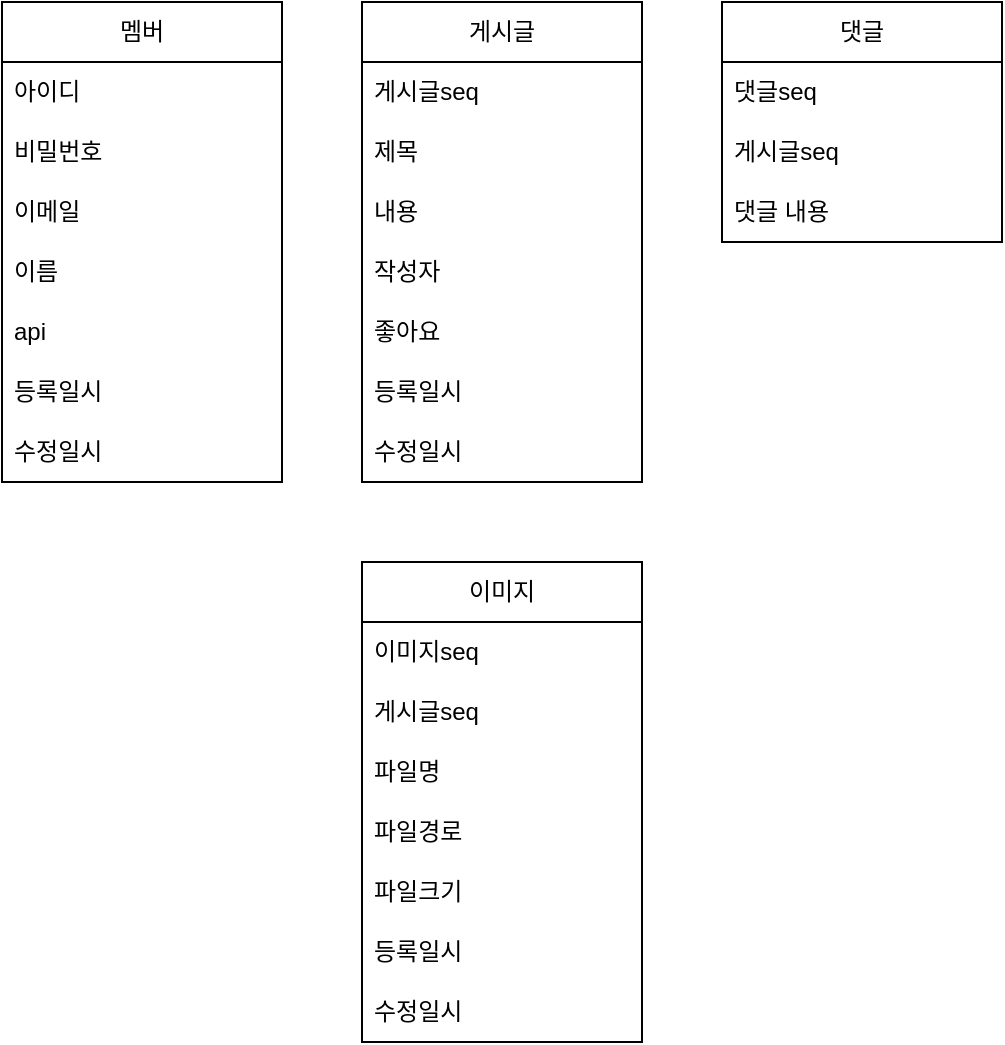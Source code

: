 <mxfile version="23.0.2" type="github">
  <diagram name="페이지-1" id="2DuQdqVIVBDX4o7IVcW_">
    <mxGraphModel dx="1945" dy="897" grid="1" gridSize="10" guides="1" tooltips="1" connect="1" arrows="1" fold="1" page="1" pageScale="1" pageWidth="827" pageHeight="1169" math="0" shadow="0">
      <root>
        <mxCell id="0" />
        <mxCell id="1" parent="0" />
        <mxCell id="RKctJJQrRIoW6dp4YgmE-1" value="멤버" style="swimlane;fontStyle=0;childLayout=stackLayout;horizontal=1;startSize=30;horizontalStack=0;resizeParent=1;resizeParentMax=0;resizeLast=0;collapsible=1;marginBottom=0;whiteSpace=wrap;html=1;" parent="1" vertex="1">
          <mxGeometry x="-570" y="80" width="140" height="240" as="geometry" />
        </mxCell>
        <mxCell id="RKctJJQrRIoW6dp4YgmE-2" value="아이디" style="text;strokeColor=none;fillColor=none;align=left;verticalAlign=middle;spacingLeft=4;spacingRight=4;overflow=hidden;points=[[0,0.5],[1,0.5]];portConstraint=eastwest;rotatable=0;whiteSpace=wrap;html=1;" parent="RKctJJQrRIoW6dp4YgmE-1" vertex="1">
          <mxGeometry y="30" width="140" height="30" as="geometry" />
        </mxCell>
        <mxCell id="RKctJJQrRIoW6dp4YgmE-3" value="비밀번호" style="text;strokeColor=none;fillColor=none;align=left;verticalAlign=middle;spacingLeft=4;spacingRight=4;overflow=hidden;points=[[0,0.5],[1,0.5]];portConstraint=eastwest;rotatable=0;whiteSpace=wrap;html=1;" parent="RKctJJQrRIoW6dp4YgmE-1" vertex="1">
          <mxGeometry y="60" width="140" height="30" as="geometry" />
        </mxCell>
        <mxCell id="RKctJJQrRIoW6dp4YgmE-4" value="이메일" style="text;strokeColor=none;fillColor=none;align=left;verticalAlign=middle;spacingLeft=4;spacingRight=4;overflow=hidden;points=[[0,0.5],[1,0.5]];portConstraint=eastwest;rotatable=0;whiteSpace=wrap;html=1;" parent="RKctJJQrRIoW6dp4YgmE-1" vertex="1">
          <mxGeometry y="90" width="140" height="30" as="geometry" />
        </mxCell>
        <mxCell id="RKctJJQrRIoW6dp4YgmE-10" value="이름" style="text;strokeColor=none;fillColor=none;align=left;verticalAlign=middle;spacingLeft=4;spacingRight=4;overflow=hidden;points=[[0,0.5],[1,0.5]];portConstraint=eastwest;rotatable=0;whiteSpace=wrap;html=1;" parent="RKctJJQrRIoW6dp4YgmE-1" vertex="1">
          <mxGeometry y="120" width="140" height="30" as="geometry" />
        </mxCell>
        <mxCell id="RKctJJQrRIoW6dp4YgmE-9" value="api" style="text;strokeColor=none;fillColor=none;align=left;verticalAlign=middle;spacingLeft=4;spacingRight=4;overflow=hidden;points=[[0,0.5],[1,0.5]];portConstraint=eastwest;rotatable=0;whiteSpace=wrap;html=1;" parent="RKctJJQrRIoW6dp4YgmE-1" vertex="1">
          <mxGeometry y="150" width="140" height="30" as="geometry" />
        </mxCell>
        <mxCell id="RKctJJQrRIoW6dp4YgmE-8" value="등록일시" style="text;strokeColor=none;fillColor=none;align=left;verticalAlign=middle;spacingLeft=4;spacingRight=4;overflow=hidden;points=[[0,0.5],[1,0.5]];portConstraint=eastwest;rotatable=0;whiteSpace=wrap;html=1;" parent="RKctJJQrRIoW6dp4YgmE-1" vertex="1">
          <mxGeometry y="180" width="140" height="30" as="geometry" />
        </mxCell>
        <mxCell id="RKctJJQrRIoW6dp4YgmE-7" value="수정일시" style="text;strokeColor=none;fillColor=none;align=left;verticalAlign=middle;spacingLeft=4;spacingRight=4;overflow=hidden;points=[[0,0.5],[1,0.5]];portConstraint=eastwest;rotatable=0;whiteSpace=wrap;html=1;" parent="RKctJJQrRIoW6dp4YgmE-1" vertex="1">
          <mxGeometry y="210" width="140" height="30" as="geometry" />
        </mxCell>
        <mxCell id="RKctJJQrRIoW6dp4YgmE-11" value="게시글" style="swimlane;fontStyle=0;childLayout=stackLayout;horizontal=1;startSize=30;horizontalStack=0;resizeParent=1;resizeParentMax=0;resizeLast=0;collapsible=1;marginBottom=0;whiteSpace=wrap;html=1;" parent="1" vertex="1">
          <mxGeometry x="-390" y="80" width="140" height="240" as="geometry" />
        </mxCell>
        <mxCell id="RKctJJQrRIoW6dp4YgmE-12" value="게시글seq" style="text;strokeColor=none;fillColor=none;align=left;verticalAlign=middle;spacingLeft=4;spacingRight=4;overflow=hidden;points=[[0,0.5],[1,0.5]];portConstraint=eastwest;rotatable=0;whiteSpace=wrap;html=1;" parent="RKctJJQrRIoW6dp4YgmE-11" vertex="1">
          <mxGeometry y="30" width="140" height="30" as="geometry" />
        </mxCell>
        <mxCell id="RKctJJQrRIoW6dp4YgmE-19" value="제목" style="text;strokeColor=none;fillColor=none;align=left;verticalAlign=middle;spacingLeft=4;spacingRight=4;overflow=hidden;points=[[0,0.5],[1,0.5]];portConstraint=eastwest;rotatable=0;whiteSpace=wrap;html=1;" parent="RKctJJQrRIoW6dp4YgmE-11" vertex="1">
          <mxGeometry y="60" width="140" height="30" as="geometry" />
        </mxCell>
        <mxCell id="RKctJJQrRIoW6dp4YgmE-13" value="내용" style="text;strokeColor=none;fillColor=none;align=left;verticalAlign=middle;spacingLeft=4;spacingRight=4;overflow=hidden;points=[[0,0.5],[1,0.5]];portConstraint=eastwest;rotatable=0;whiteSpace=wrap;html=1;" parent="RKctJJQrRIoW6dp4YgmE-11" vertex="1">
          <mxGeometry y="90" width="140" height="30" as="geometry" />
        </mxCell>
        <mxCell id="RKctJJQrRIoW6dp4YgmE-14" value="작성자" style="text;strokeColor=none;fillColor=none;align=left;verticalAlign=middle;spacingLeft=4;spacingRight=4;overflow=hidden;points=[[0,0.5],[1,0.5]];portConstraint=eastwest;rotatable=0;whiteSpace=wrap;html=1;" parent="RKctJJQrRIoW6dp4YgmE-11" vertex="1">
          <mxGeometry y="120" width="140" height="30" as="geometry" />
        </mxCell>
        <mxCell id="v8qUdX7qrlCpqphw_ktn-1" value="좋아요" style="text;strokeColor=none;fillColor=none;align=left;verticalAlign=middle;spacingLeft=4;spacingRight=4;overflow=hidden;points=[[0,0.5],[1,0.5]];portConstraint=eastwest;rotatable=0;whiteSpace=wrap;html=1;" vertex="1" parent="RKctJJQrRIoW6dp4YgmE-11">
          <mxGeometry y="150" width="140" height="30" as="geometry" />
        </mxCell>
        <mxCell id="RKctJJQrRIoW6dp4YgmE-21" value="등록일시" style="text;strokeColor=none;fillColor=none;align=left;verticalAlign=middle;spacingLeft=4;spacingRight=4;overflow=hidden;points=[[0,0.5],[1,0.5]];portConstraint=eastwest;rotatable=0;whiteSpace=wrap;html=1;" parent="RKctJJQrRIoW6dp4YgmE-11" vertex="1">
          <mxGeometry y="180" width="140" height="30" as="geometry" />
        </mxCell>
        <mxCell id="RKctJJQrRIoW6dp4YgmE-20" value="수정일시" style="text;strokeColor=none;fillColor=none;align=left;verticalAlign=middle;spacingLeft=4;spacingRight=4;overflow=hidden;points=[[0,0.5],[1,0.5]];portConstraint=eastwest;rotatable=0;whiteSpace=wrap;html=1;" parent="RKctJJQrRIoW6dp4YgmE-11" vertex="1">
          <mxGeometry y="210" width="140" height="30" as="geometry" />
        </mxCell>
        <mxCell id="RKctJJQrRIoW6dp4YgmE-15" value="댓글" style="swimlane;fontStyle=0;childLayout=stackLayout;horizontal=1;startSize=30;horizontalStack=0;resizeParent=1;resizeParentMax=0;resizeLast=0;collapsible=1;marginBottom=0;whiteSpace=wrap;html=1;" parent="1" vertex="1">
          <mxGeometry x="-210" y="80" width="140" height="120" as="geometry" />
        </mxCell>
        <mxCell id="RKctJJQrRIoW6dp4YgmE-16" value="댓글seq" style="text;strokeColor=none;fillColor=none;align=left;verticalAlign=middle;spacingLeft=4;spacingRight=4;overflow=hidden;points=[[0,0.5],[1,0.5]];portConstraint=eastwest;rotatable=0;whiteSpace=wrap;html=1;" parent="RKctJJQrRIoW6dp4YgmE-15" vertex="1">
          <mxGeometry y="30" width="140" height="30" as="geometry" />
        </mxCell>
        <mxCell id="RKctJJQrRIoW6dp4YgmE-17" value="게시글seq" style="text;strokeColor=none;fillColor=none;align=left;verticalAlign=middle;spacingLeft=4;spacingRight=4;overflow=hidden;points=[[0,0.5],[1,0.5]];portConstraint=eastwest;rotatable=0;whiteSpace=wrap;html=1;" parent="RKctJJQrRIoW6dp4YgmE-15" vertex="1">
          <mxGeometry y="60" width="140" height="30" as="geometry" />
        </mxCell>
        <mxCell id="RKctJJQrRIoW6dp4YgmE-18" value="댓글 내용" style="text;strokeColor=none;fillColor=none;align=left;verticalAlign=middle;spacingLeft=4;spacingRight=4;overflow=hidden;points=[[0,0.5],[1,0.5]];portConstraint=eastwest;rotatable=0;whiteSpace=wrap;html=1;" parent="RKctJJQrRIoW6dp4YgmE-15" vertex="1">
          <mxGeometry y="90" width="140" height="30" as="geometry" />
        </mxCell>
        <mxCell id="RKctJJQrRIoW6dp4YgmE-22" value="이미지" style="swimlane;fontStyle=0;childLayout=stackLayout;horizontal=1;startSize=30;horizontalStack=0;resizeParent=1;resizeParentMax=0;resizeLast=0;collapsible=1;marginBottom=0;whiteSpace=wrap;html=1;" parent="1" vertex="1">
          <mxGeometry x="-390" y="360" width="140" height="240" as="geometry" />
        </mxCell>
        <mxCell id="RKctJJQrRIoW6dp4YgmE-23" value="이미지seq" style="text;strokeColor=none;fillColor=none;align=left;verticalAlign=middle;spacingLeft=4;spacingRight=4;overflow=hidden;points=[[0,0.5],[1,0.5]];portConstraint=eastwest;rotatable=0;whiteSpace=wrap;html=1;" parent="RKctJJQrRIoW6dp4YgmE-22" vertex="1">
          <mxGeometry y="30" width="140" height="30" as="geometry" />
        </mxCell>
        <mxCell id="RKctJJQrRIoW6dp4YgmE-24" value="게시글seq" style="text;strokeColor=none;fillColor=none;align=left;verticalAlign=middle;spacingLeft=4;spacingRight=4;overflow=hidden;points=[[0,0.5],[1,0.5]];portConstraint=eastwest;rotatable=0;whiteSpace=wrap;html=1;" parent="RKctJJQrRIoW6dp4YgmE-22" vertex="1">
          <mxGeometry y="60" width="140" height="30" as="geometry" />
        </mxCell>
        <mxCell id="RKctJJQrRIoW6dp4YgmE-25" value="파일명" style="text;strokeColor=none;fillColor=none;align=left;verticalAlign=middle;spacingLeft=4;spacingRight=4;overflow=hidden;points=[[0,0.5],[1,0.5]];portConstraint=eastwest;rotatable=0;whiteSpace=wrap;html=1;" parent="RKctJJQrRIoW6dp4YgmE-22" vertex="1">
          <mxGeometry y="90" width="140" height="30" as="geometry" />
        </mxCell>
        <mxCell id="RKctJJQrRIoW6dp4YgmE-26" value="파일경로" style="text;strokeColor=none;fillColor=none;align=left;verticalAlign=middle;spacingLeft=4;spacingRight=4;overflow=hidden;points=[[0,0.5],[1,0.5]];portConstraint=eastwest;rotatable=0;whiteSpace=wrap;html=1;" parent="RKctJJQrRIoW6dp4YgmE-22" vertex="1">
          <mxGeometry y="120" width="140" height="30" as="geometry" />
        </mxCell>
        <mxCell id="RKctJJQrRIoW6dp4YgmE-29" value="파일크기" style="text;strokeColor=none;fillColor=none;align=left;verticalAlign=middle;spacingLeft=4;spacingRight=4;overflow=hidden;points=[[0,0.5],[1,0.5]];portConstraint=eastwest;rotatable=0;whiteSpace=wrap;html=1;" parent="RKctJJQrRIoW6dp4YgmE-22" vertex="1">
          <mxGeometry y="150" width="140" height="30" as="geometry" />
        </mxCell>
        <mxCell id="RKctJJQrRIoW6dp4YgmE-27" value="등록일시" style="text;strokeColor=none;fillColor=none;align=left;verticalAlign=middle;spacingLeft=4;spacingRight=4;overflow=hidden;points=[[0,0.5],[1,0.5]];portConstraint=eastwest;rotatable=0;whiteSpace=wrap;html=1;" parent="RKctJJQrRIoW6dp4YgmE-22" vertex="1">
          <mxGeometry y="180" width="140" height="30" as="geometry" />
        </mxCell>
        <mxCell id="RKctJJQrRIoW6dp4YgmE-28" value="수정일시" style="text;strokeColor=none;fillColor=none;align=left;verticalAlign=middle;spacingLeft=4;spacingRight=4;overflow=hidden;points=[[0,0.5],[1,0.5]];portConstraint=eastwest;rotatable=0;whiteSpace=wrap;html=1;" parent="RKctJJQrRIoW6dp4YgmE-22" vertex="1">
          <mxGeometry y="210" width="140" height="30" as="geometry" />
        </mxCell>
      </root>
    </mxGraphModel>
  </diagram>
</mxfile>
